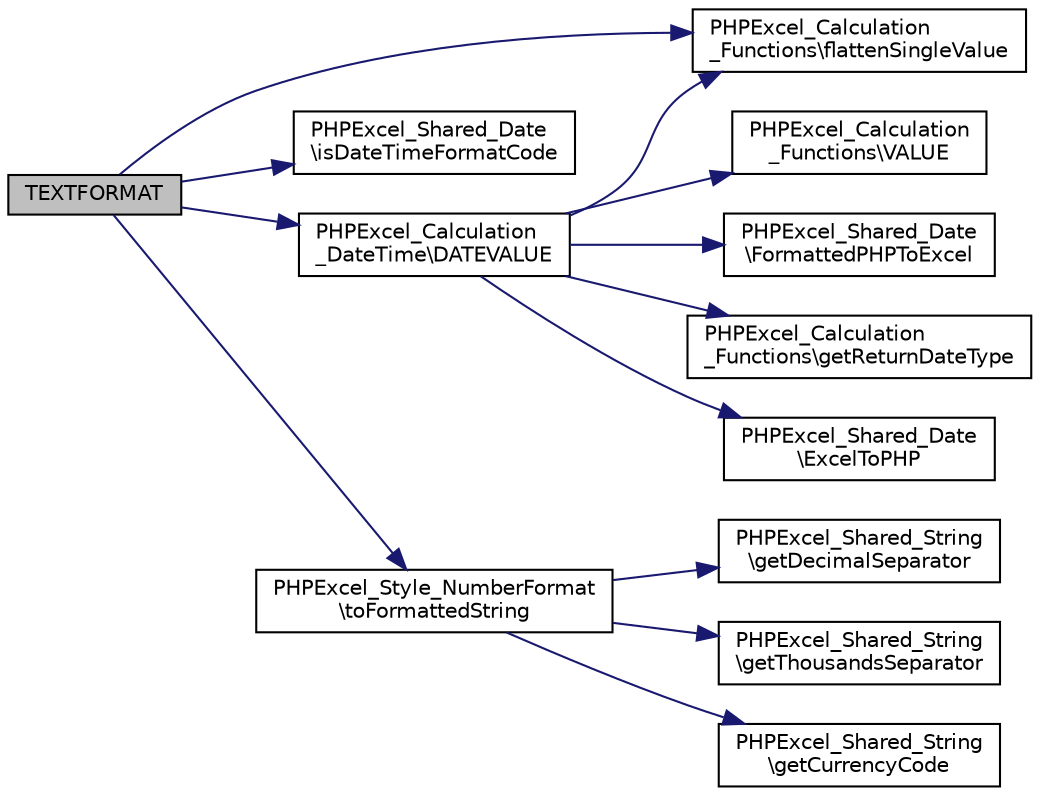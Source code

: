 digraph "TEXTFORMAT"
{
  edge [fontname="Helvetica",fontsize="10",labelfontname="Helvetica",labelfontsize="10"];
  node [fontname="Helvetica",fontsize="10",shape=record];
  rankdir="LR";
  Node89 [label="TEXTFORMAT",height=0.2,width=0.4,color="black", fillcolor="grey75", style="filled", fontcolor="black"];
  Node89 -> Node90 [color="midnightblue",fontsize="10",style="solid",fontname="Helvetica"];
  Node90 [label="PHPExcel_Calculation\l_Functions\\flattenSingleValue",height=0.2,width=0.4,color="black", fillcolor="white", style="filled",URL="$class_p_h_p_excel___calculation___functions.html#acaf2a2e8a02edcc96314474aa06d8550"];
  Node89 -> Node91 [color="midnightblue",fontsize="10",style="solid",fontname="Helvetica"];
  Node91 [label="PHPExcel_Shared_Date\l\\isDateTimeFormatCode",height=0.2,width=0.4,color="black", fillcolor="white", style="filled",URL="$class_p_h_p_excel___shared___date.html#a978e89e27c6f4bdc2e817cc2566779a7"];
  Node89 -> Node92 [color="midnightblue",fontsize="10",style="solid",fontname="Helvetica"];
  Node92 [label="PHPExcel_Calculation\l_DateTime\\DATEVALUE",height=0.2,width=0.4,color="black", fillcolor="white", style="filled",URL="$class_p_h_p_excel___calculation___date_time.html#a8984d40537ff269263bce62c77541136"];
  Node92 -> Node90 [color="midnightblue",fontsize="10",style="solid",fontname="Helvetica"];
  Node92 -> Node93 [color="midnightblue",fontsize="10",style="solid",fontname="Helvetica"];
  Node93 [label="PHPExcel_Calculation\l_Functions\\VALUE",height=0.2,width=0.4,color="black", fillcolor="white", style="filled",URL="$class_p_h_p_excel___calculation___functions.html#a2cc495b625ec296fd11527f968a37698"];
  Node92 -> Node94 [color="midnightblue",fontsize="10",style="solid",fontname="Helvetica"];
  Node94 [label="PHPExcel_Shared_Date\l\\FormattedPHPToExcel",height=0.2,width=0.4,color="black", fillcolor="white", style="filled",URL="$class_p_h_p_excel___shared___date.html#aeb2d46bebfaf3257ae36c6799d2c28dd"];
  Node92 -> Node95 [color="midnightblue",fontsize="10",style="solid",fontname="Helvetica"];
  Node95 [label="PHPExcel_Calculation\l_Functions\\getReturnDateType",height=0.2,width=0.4,color="black", fillcolor="white", style="filled",URL="$class_p_h_p_excel___calculation___functions.html#adf6f0cce10c83cf95079483f2090d3cc"];
  Node92 -> Node96 [color="midnightblue",fontsize="10",style="solid",fontname="Helvetica"];
  Node96 [label="PHPExcel_Shared_Date\l\\ExcelToPHP",height=0.2,width=0.4,color="black", fillcolor="white", style="filled",URL="$class_p_h_p_excel___shared___date.html#ab3a3b4e49c69828f06866f2e2fbf0fc9"];
  Node89 -> Node97 [color="midnightblue",fontsize="10",style="solid",fontname="Helvetica"];
  Node97 [label="PHPExcel_Style_NumberFormat\l\\toFormattedString",height=0.2,width=0.4,color="black", fillcolor="white", style="filled",URL="$class_p_h_p_excel___style___number_format.html#a78fee7c5b1981f509fa3bc02864722c0"];
  Node97 -> Node98 [color="midnightblue",fontsize="10",style="solid",fontname="Helvetica"];
  Node98 [label="PHPExcel_Shared_String\l\\getDecimalSeparator",height=0.2,width=0.4,color="black", fillcolor="white", style="filled",URL="$class_p_h_p_excel___shared___string.html#a9508b69d0dcef67c5189fa6e0b602443"];
  Node97 -> Node99 [color="midnightblue",fontsize="10",style="solid",fontname="Helvetica"];
  Node99 [label="PHPExcel_Shared_String\l\\getThousandsSeparator",height=0.2,width=0.4,color="black", fillcolor="white", style="filled",URL="$class_p_h_p_excel___shared___string.html#a58c3a485683aeb388f90fde3226b473a"];
  Node97 -> Node100 [color="midnightblue",fontsize="10",style="solid",fontname="Helvetica"];
  Node100 [label="PHPExcel_Shared_String\l\\getCurrencyCode",height=0.2,width=0.4,color="black", fillcolor="white", style="filled",URL="$class_p_h_p_excel___shared___string.html#aaba192253f94bbad45870587c5a6cf47"];
}
